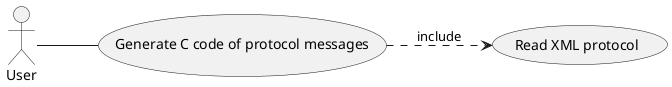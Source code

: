 @startuml
left to right direction
(Generate C code of protocol messages) as (C)
:User: -- (C)
(C) ..> (Read XML protocol) : include
@enduml